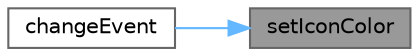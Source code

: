 digraph "setIconColor"
{
 // LATEX_PDF_SIZE
  bgcolor="transparent";
  edge [fontname=Helvetica,fontsize=10,labelfontname=Helvetica,labelfontsize=10];
  node [fontname=Helvetica,fontsize=10,shape=box,height=0.2,width=0.4];
  rankdir="RL";
  Node1 [id="Node000001",label="setIconColor",height=0.2,width=0.4,color="gray40", fillcolor="grey60", style="filled", fontcolor="black",tooltip="设置图标颜色"];
  Node1 -> Node2 [id="edge1_Node000001_Node000002",dir="back",color="steelblue1",style="solid",tooltip=" "];
  Node2 [id="Node000002",label="changeEvent",height=0.2,width=0.4,color="grey40", fillcolor="white", style="filled",URL="$class_interactive_button_base.html#a03e9b9bec36951b2589d45d4821977d4",tooltip="状态变更事件"];
}
